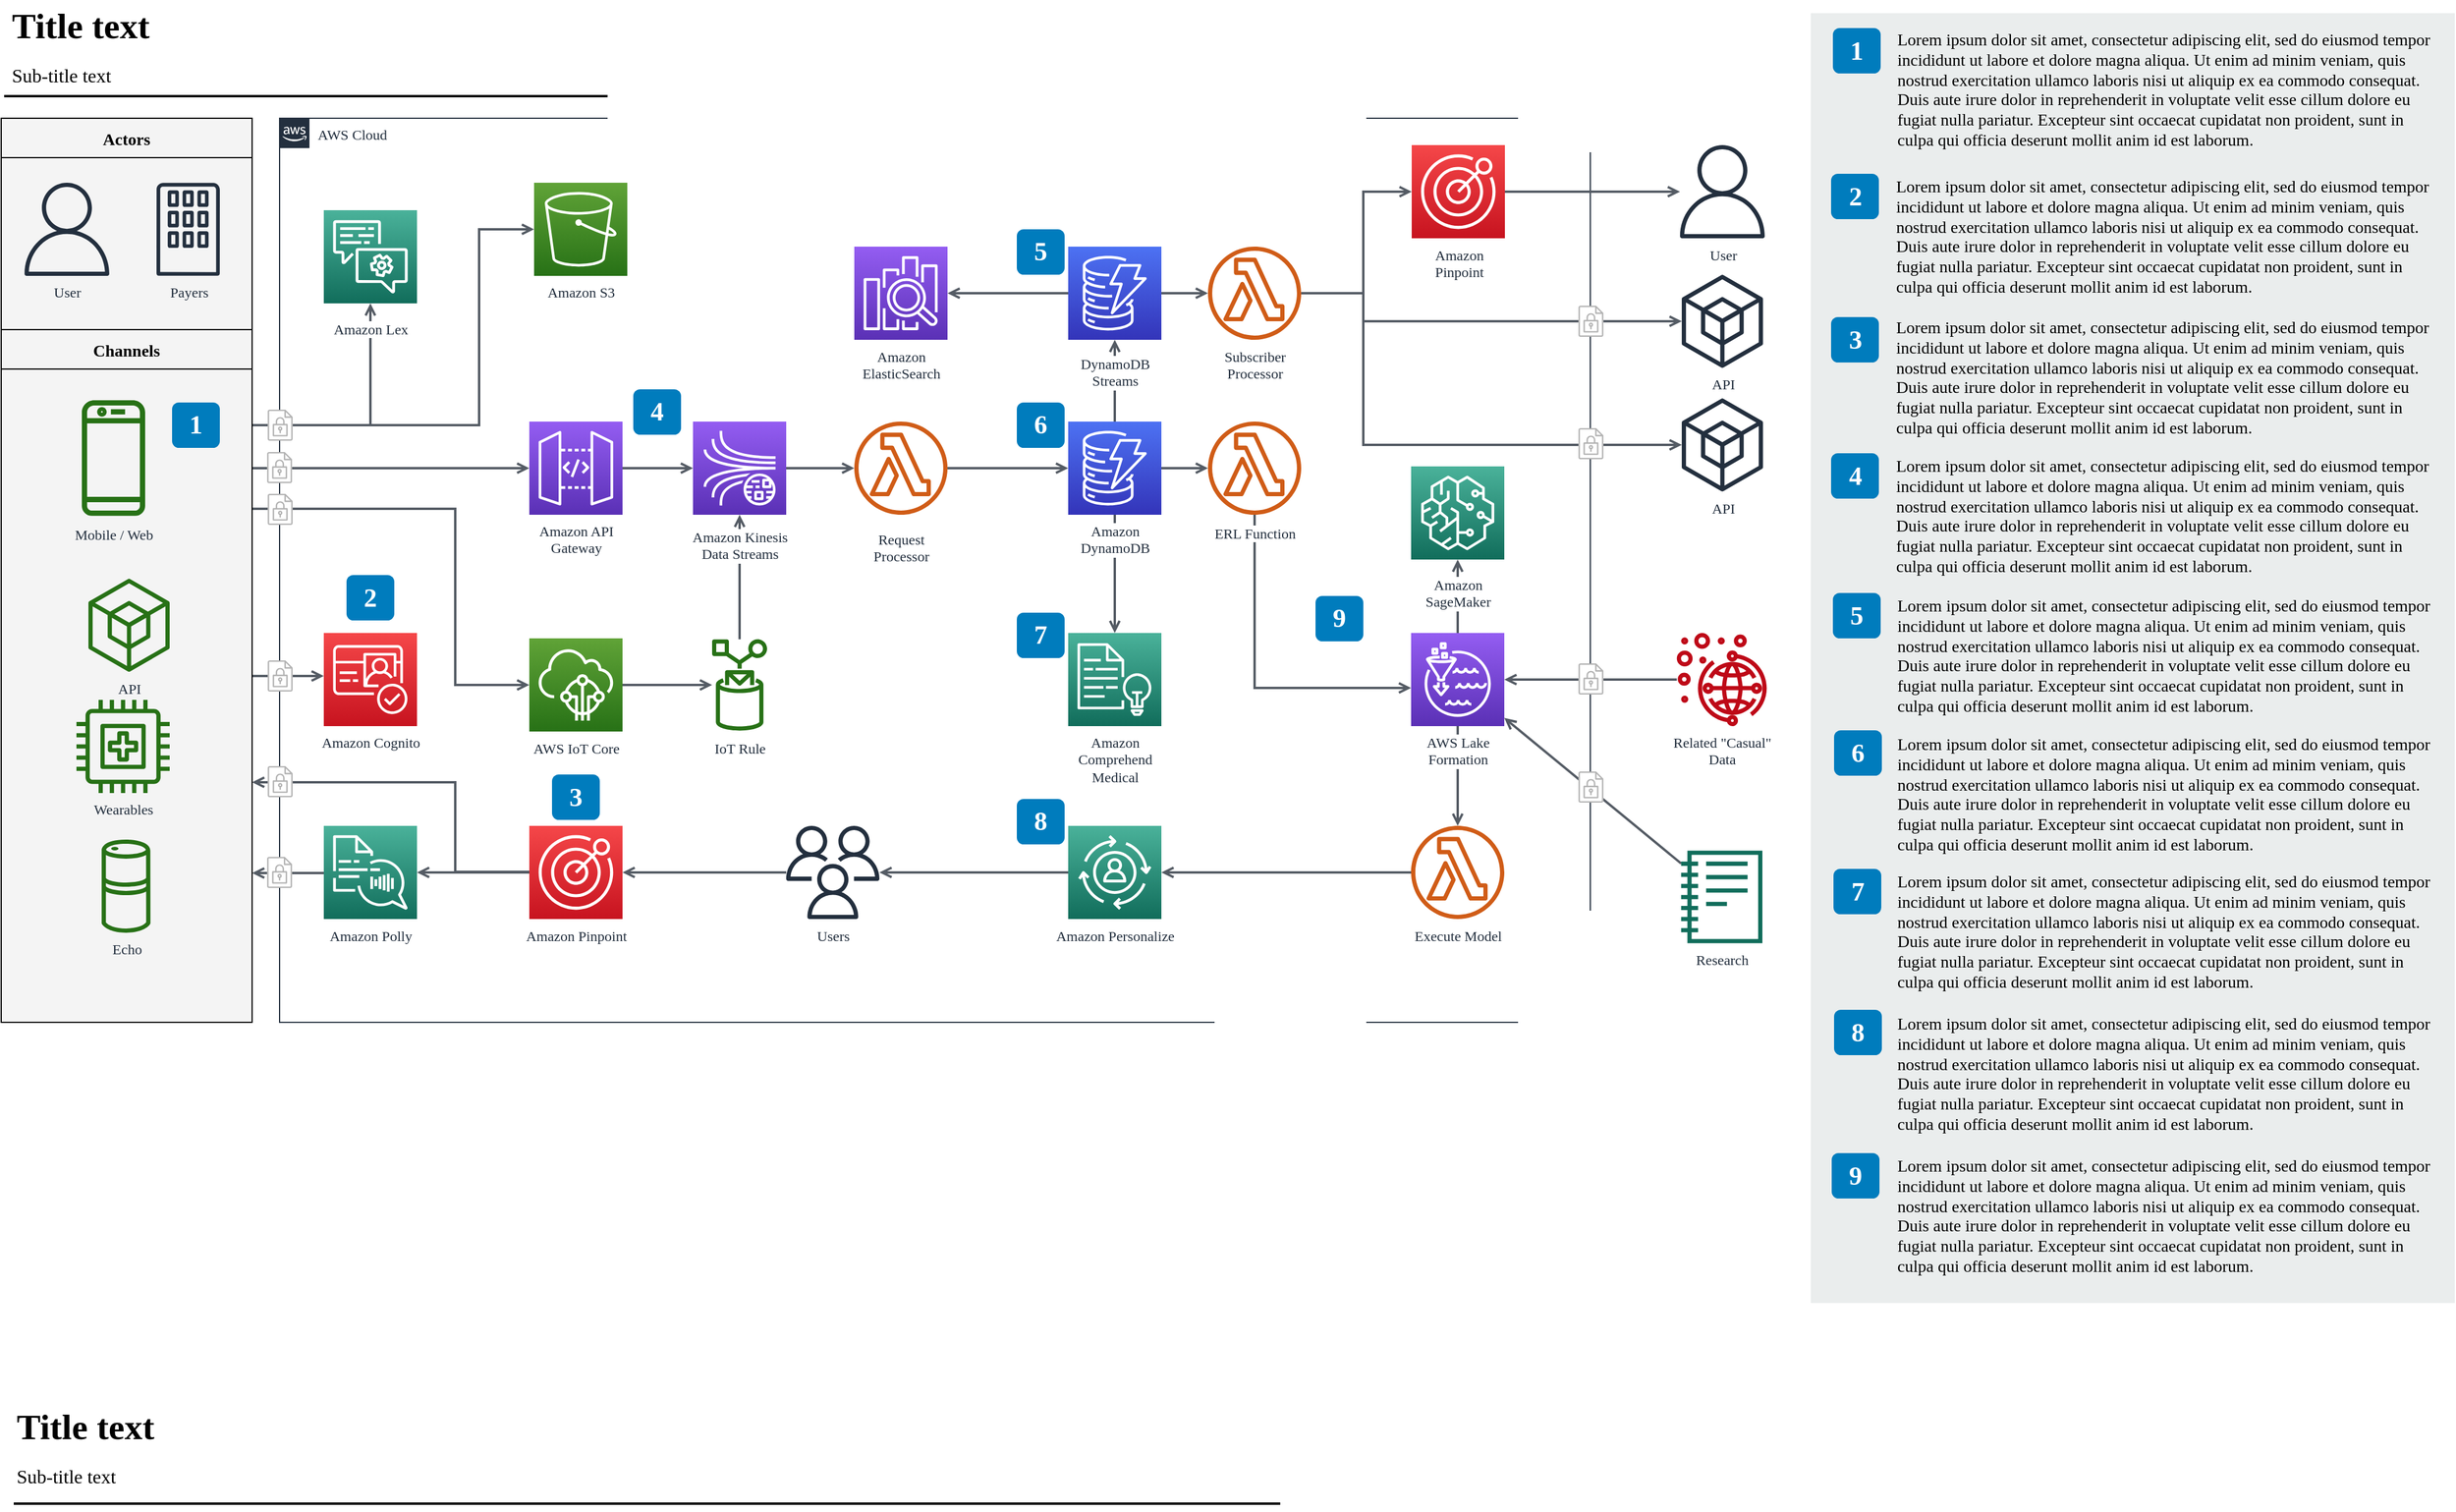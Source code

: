 <mxfile version="20.3.6" type="github">
  <diagram id="Ht1M8jgEwFfnCIfOTk4-" name="Page-1">
    <mxGraphModel dx="5213" dy="3120" grid="1" gridSize="10" guides="1" tooltips="1" connect="1" arrows="1" fold="1" page="1" pageScale="1" pageWidth="827" pageHeight="1169" math="0" shadow="0">
      <root>
        <mxCell id="0" />
        <mxCell id="1" parent="0" />
        <mxCell id="jZVaUwOg5UY3L9NAnvdq-71" value="AWS Cloud" style="points=[[0,0],[0.25,0],[0.5,0],[0.75,0],[1,0],[1,0.25],[1,0.5],[1,0.75],[1,1],[0.75,1],[0.5,1],[0.25,1],[0,1],[0,0.75],[0,0.5],[0,0.25]];outlineConnect=0;gradientColor=none;html=1;whiteSpace=wrap;fontSize=12;fontStyle=0;shape=mxgraph.aws4.group;grIcon=mxgraph.aws4.group_aws_cloud_alt;strokeColor=#232F3E;fillColor=none;verticalAlign=top;align=left;spacingLeft=30;fontColor=#232F3E;dashed=0;labelBackgroundColor=none;container=1;pointerEvents=0;collapsible=0;recursiveResize=0;fontFamily=Tahoma;" parent="1" vertex="1">
          <mxGeometry x="263" y="125" width="1097" height="757" as="geometry" />
        </mxCell>
        <mxCell id="jZVaUwOg5UY3L9NAnvdq-109" style="edgeStyle=elbowEdgeStyle;rounded=0;orthogonalLoop=1;jettySize=auto;html=1;endArrow=open;endFill=0;strokeColor=#545B64;strokeWidth=2;fontSize=14;fontFamily=Tahoma;" parent="1" target="jZVaUwOg5UY3L9NAnvdq-72" edge="1">
          <mxGeometry relative="1" as="geometry">
            <mxPoint x="240" y="382" as="sourcePoint" />
            <Array as="points">
              <mxPoint x="339" y="322" />
            </Array>
          </mxGeometry>
        </mxCell>
        <mxCell id="jZVaUwOg5UY3L9NAnvdq-110" style="edgeStyle=elbowEdgeStyle;rounded=0;orthogonalLoop=1;jettySize=auto;html=1;endArrow=open;endFill=0;strokeColor=#545B64;strokeWidth=2;fontSize=14;fontFamily=Tahoma;" parent="1" target="jZVaUwOg5UY3L9NAnvdq-74" edge="1">
          <mxGeometry relative="1" as="geometry">
            <mxPoint x="240" y="418" as="sourcePoint" />
          </mxGeometry>
        </mxCell>
        <mxCell id="jZVaUwOg5UY3L9NAnvdq-111" value="" style="edgeStyle=elbowEdgeStyle;rounded=0;orthogonalLoop=1;jettySize=auto;html=1;endArrow=open;endFill=0;strokeColor=#545B64;strokeWidth=2;fontSize=14;fontFamily=Tahoma;" parent="1" source="jZVaUwOg5UY3L9NAnvdq-74" target="jZVaUwOg5UY3L9NAnvdq-75" edge="1">
          <mxGeometry relative="1" as="geometry" />
        </mxCell>
        <mxCell id="jZVaUwOg5UY3L9NAnvdq-112" value="" style="edgeStyle=elbowEdgeStyle;rounded=0;orthogonalLoop=1;jettySize=auto;html=1;endArrow=open;endFill=0;strokeColor=#545B64;strokeWidth=2;fontSize=14;fontFamily=Tahoma;" parent="1" source="jZVaUwOg5UY3L9NAnvdq-75" target="jZVaUwOg5UY3L9NAnvdq-80" edge="1">
          <mxGeometry relative="1" as="geometry" />
        </mxCell>
        <mxCell id="jZVaUwOg5UY3L9NAnvdq-116" value="" style="edgeStyle=elbowEdgeStyle;rounded=0;orthogonalLoop=1;jettySize=auto;html=1;endArrow=open;endFill=0;strokeColor=#545B64;strokeWidth=2;fontSize=14;fontFamily=Tahoma;" parent="1" source="jZVaUwOg5UY3L9NAnvdq-77" target="jZVaUwOg5UY3L9NAnvdq-76" edge="1">
          <mxGeometry relative="1" as="geometry" />
        </mxCell>
        <mxCell id="jZVaUwOg5UY3L9NAnvdq-117" value="" style="edgeStyle=elbowEdgeStyle;rounded=0;orthogonalLoop=1;jettySize=auto;html=1;endArrow=open;endFill=0;strokeColor=#545B64;strokeWidth=2;fontSize=14;fontFamily=Tahoma;" parent="1" source="jZVaUwOg5UY3L9NAnvdq-77" target="jZVaUwOg5UY3L9NAnvdq-78" edge="1">
          <mxGeometry relative="1" as="geometry" />
        </mxCell>
        <mxCell id="jZVaUwOg5UY3L9NAnvdq-119" value="" style="edgeStyle=elbowEdgeStyle;rounded=0;orthogonalLoop=1;jettySize=auto;html=1;endArrow=open;endFill=0;strokeColor=#545B64;strokeWidth=2;fontSize=14;fontFamily=Tahoma;" parent="1" source="jZVaUwOg5UY3L9NAnvdq-78" target="jZVaUwOg5UY3L9NAnvdq-91" edge="1">
          <mxGeometry relative="1" as="geometry">
            <Array as="points">
              <mxPoint x="1170" y="232" />
            </Array>
          </mxGeometry>
        </mxCell>
        <mxCell id="jZVaUwOg5UY3L9NAnvdq-123" value="" style="edgeStyle=orthogonalEdgeStyle;rounded=0;orthogonalLoop=1;jettySize=auto;html=1;endArrow=open;endFill=0;strokeColor=#545B64;strokeWidth=2;fontSize=14;fontFamily=Tahoma;" parent="1" source="jZVaUwOg5UY3L9NAnvdq-78" target="jZVaUwOg5UY3L9NAnvdq-93" edge="1">
          <mxGeometry relative="1" as="geometry">
            <Array as="points">
              <mxPoint x="1170" y="272" />
              <mxPoint x="1170" y="295" />
            </Array>
          </mxGeometry>
        </mxCell>
        <mxCell id="jZVaUwOg5UY3L9NAnvdq-113" value="" style="edgeStyle=elbowEdgeStyle;rounded=0;orthogonalLoop=1;jettySize=auto;html=1;endArrow=open;endFill=0;strokeColor=#545B64;strokeWidth=2;fontSize=14;fontFamily=Tahoma;" parent="1" source="jZVaUwOg5UY3L9NAnvdq-80" target="jZVaUwOg5UY3L9NAnvdq-81" edge="1">
          <mxGeometry relative="1" as="geometry" />
        </mxCell>
        <mxCell id="jZVaUwOg5UY3L9NAnvdq-114" value="" style="edgeStyle=elbowEdgeStyle;rounded=0;orthogonalLoop=1;jettySize=auto;html=1;endArrow=open;endFill=0;strokeColor=#545B64;strokeWidth=2;fontSize=14;fontFamily=Tahoma;" parent="1" source="jZVaUwOg5UY3L9NAnvdq-81" target="jZVaUwOg5UY3L9NAnvdq-82" edge="1">
          <mxGeometry relative="1" as="geometry" />
        </mxCell>
        <mxCell id="jZVaUwOg5UY3L9NAnvdq-115" value="" style="edgeStyle=elbowEdgeStyle;rounded=0;orthogonalLoop=1;jettySize=auto;html=1;endArrow=open;endFill=0;strokeColor=#545B64;strokeWidth=2;fontSize=14;fontFamily=Tahoma;" parent="1" source="jZVaUwOg5UY3L9NAnvdq-81" target="jZVaUwOg5UY3L9NAnvdq-77" edge="1">
          <mxGeometry relative="1" as="geometry" />
        </mxCell>
        <mxCell id="jZVaUwOg5UY3L9NAnvdq-128" value="" style="edgeStyle=elbowEdgeStyle;rounded=0;orthogonalLoop=1;jettySize=auto;html=1;endArrow=open;endFill=0;strokeColor=#545B64;strokeWidth=2;fontSize=14;fontFamily=Tahoma;" parent="1" source="jZVaUwOg5UY3L9NAnvdq-81" target="jZVaUwOg5UY3L9NAnvdq-89" edge="1">
          <mxGeometry relative="1" as="geometry" />
        </mxCell>
        <mxCell id="jZVaUwOg5UY3L9NAnvdq-126" value="" style="edgeStyle=elbowEdgeStyle;rounded=0;orthogonalLoop=1;jettySize=auto;html=1;endArrow=open;endFill=0;strokeColor=#545B64;strokeWidth=2;fontSize=14;fontFamily=Tahoma;" parent="1" source="jZVaUwOg5UY3L9NAnvdq-82" target="jZVaUwOg5UY3L9NAnvdq-97" edge="1">
          <mxGeometry relative="1" as="geometry">
            <Array as="points">
              <mxPoint x="1079" y="602" />
            </Array>
          </mxGeometry>
        </mxCell>
        <mxCell id="jZVaUwOg5UY3L9NAnvdq-138" value="" style="edgeStyle=elbowEdgeStyle;rounded=0;orthogonalLoop=1;jettySize=auto;html=1;endArrow=open;endFill=0;strokeColor=#545B64;strokeWidth=2;fontSize=14;elbow=vertical;fontFamily=Tahoma;" parent="1" source="jZVaUwOg5UY3L9NAnvdq-84" edge="1">
          <mxGeometry relative="1" as="geometry">
            <mxPoint x="240" y="757" as="targetPoint" />
          </mxGeometry>
        </mxCell>
        <mxCell id="jZVaUwOg5UY3L9NAnvdq-132" value="" style="edgeStyle=elbowEdgeStyle;rounded=0;orthogonalLoop=1;jettySize=auto;html=1;endArrow=open;endFill=0;strokeColor=#545B64;strokeWidth=2;fontSize=14;fontFamily=Tahoma;" parent="1" source="jZVaUwOg5UY3L9NAnvdq-85" target="jZVaUwOg5UY3L9NAnvdq-87" edge="1">
          <mxGeometry relative="1" as="geometry" />
        </mxCell>
        <mxCell id="jZVaUwOg5UY3L9NAnvdq-140" value="" style="edgeStyle=elbowEdgeStyle;rounded=0;orthogonalLoop=1;jettySize=auto;html=1;endArrow=open;endFill=0;strokeColor=#545B64;strokeWidth=2;fontSize=14;fontFamily=Tahoma;" parent="1" edge="1">
          <mxGeometry relative="1" as="geometry">
            <mxPoint x="472" y="756" as="sourcePoint" />
            <mxPoint x="240" y="681" as="targetPoint" />
            <Array as="points">
              <mxPoint x="410" y="721" />
            </Array>
          </mxGeometry>
        </mxCell>
        <mxCell id="jZVaUwOg5UY3L9NAnvdq-160" value="" style="edgeStyle=elbowEdgeStyle;rounded=0;orthogonalLoop=1;jettySize=auto;html=1;endArrow=open;endFill=0;strokeColor=#545B64;strokeWidth=2;fontSize=14;fontFamily=Tahoma;" parent="1" edge="1">
          <mxGeometry relative="1" as="geometry">
            <mxPoint x="472" y="756.5" as="sourcePoint" />
            <mxPoint x="378" y="756.5" as="targetPoint" />
          </mxGeometry>
        </mxCell>
        <mxCell id="jZVaUwOg5UY3L9NAnvdq-136" value="" style="edgeStyle=elbowEdgeStyle;rounded=0;orthogonalLoop=1;jettySize=auto;html=1;endArrow=open;endFill=0;strokeColor=#545B64;strokeWidth=2;fontSize=14;fontFamily=Tahoma;" parent="1" source="jZVaUwOg5UY3L9NAnvdq-87" target="jZVaUwOg5UY3L9NAnvdq-75" edge="1">
          <mxGeometry relative="1" as="geometry" />
        </mxCell>
        <mxCell id="jZVaUwOg5UY3L9NAnvdq-142" value="" style="edgeStyle=elbowEdgeStyle;rounded=0;orthogonalLoop=1;jettySize=auto;html=1;endArrow=open;endFill=0;strokeColor=#545B64;strokeWidth=2;fontSize=14;fontFamily=Tahoma;" parent="1" source="jZVaUwOg5UY3L9NAnvdq-88" target="jZVaUwOg5UY3L9NAnvdq-86" edge="1">
          <mxGeometry relative="1" as="geometry" />
        </mxCell>
        <mxCell id="jZVaUwOg5UY3L9NAnvdq-144" value="" style="edgeStyle=elbowEdgeStyle;rounded=0;orthogonalLoop=1;jettySize=auto;html=1;endArrow=open;endFill=0;strokeColor=#545B64;strokeWidth=2;fontSize=14;fontFamily=Tahoma;" parent="1" source="jZVaUwOg5UY3L9NAnvdq-90" target="jZVaUwOg5UY3L9NAnvdq-88" edge="1">
          <mxGeometry relative="1" as="geometry">
            <mxPoint x="848" y="912" as="targetPoint" />
          </mxGeometry>
        </mxCell>
        <mxCell id="jZVaUwOg5UY3L9NAnvdq-121" value="" style="edgeStyle=elbowEdgeStyle;rounded=0;orthogonalLoop=1;jettySize=auto;html=1;endArrow=open;endFill=0;strokeColor=#545B64;strokeWidth=2;fontSize=14;fontFamily=Tahoma;" parent="1" source="jZVaUwOg5UY3L9NAnvdq-91" target="jZVaUwOg5UY3L9NAnvdq-92" edge="1">
          <mxGeometry relative="1" as="geometry" />
        </mxCell>
        <mxCell id="jZVaUwOg5UY3L9NAnvdq-147" value="" style="edgeStyle=elbowEdgeStyle;rounded=0;orthogonalLoop=1;jettySize=auto;html=1;endArrow=open;endFill=0;strokeColor=#545B64;strokeWidth=2;fontSize=14;fontFamily=Tahoma;" parent="1" source="jZVaUwOg5UY3L9NAnvdq-97" target="jZVaUwOg5UY3L9NAnvdq-98" edge="1">
          <mxGeometry relative="1" as="geometry" />
        </mxCell>
        <mxCell id="jZVaUwOg5UY3L9NAnvdq-155" value="" style="edgeStyle=elbowEdgeStyle;rounded=0;orthogonalLoop=1;jettySize=auto;html=1;endArrow=open;endFill=0;strokeColor=#545B64;strokeWidth=2;fontSize=14;fontFamily=Tahoma;" parent="1" source="jZVaUwOg5UY3L9NAnvdq-97" target="jZVaUwOg5UY3L9NAnvdq-96" edge="1">
          <mxGeometry relative="1" as="geometry">
            <mxPoint x="1390" y="504" as="targetPoint" />
          </mxGeometry>
        </mxCell>
        <mxCell id="jZVaUwOg5UY3L9NAnvdq-146" value="" style="edgeStyle=elbowEdgeStyle;rounded=0;orthogonalLoop=1;jettySize=auto;html=1;endArrow=open;endFill=0;strokeColor=#545B64;strokeWidth=2;fontSize=14;fontFamily=Tahoma;" parent="1" source="jZVaUwOg5UY3L9NAnvdq-98" target="jZVaUwOg5UY3L9NAnvdq-90" edge="1">
          <mxGeometry relative="1" as="geometry" />
        </mxCell>
        <mxCell id="jZVaUwOg5UY3L9NAnvdq-151" value="" style="edgeStyle=elbowEdgeStyle;rounded=0;orthogonalLoop=1;jettySize=auto;html=1;endArrow=open;endFill=0;strokeColor=#545B64;strokeWidth=2;fontSize=14;fontFamily=Tahoma;" parent="1" source="jZVaUwOg5UY3L9NAnvdq-99" target="jZVaUwOg5UY3L9NAnvdq-97" edge="1">
          <mxGeometry relative="1" as="geometry" />
        </mxCell>
        <mxCell id="jZVaUwOg5UY3L9NAnvdq-149" value="" style="rounded=0;orthogonalLoop=1;jettySize=auto;html=1;endArrow=open;endFill=0;strokeColor=#545B64;strokeWidth=2;fontSize=14;fontFamily=Tahoma;" parent="1" source="jZVaUwOg5UY3L9NAnvdq-100" target="jZVaUwOg5UY3L9NAnvdq-97" edge="1">
          <mxGeometry relative="1" as="geometry" />
        </mxCell>
        <mxCell id="jZVaUwOg5UY3L9NAnvdq-124" value="" style="edgeStyle=elbowEdgeStyle;rounded=0;orthogonalLoop=1;jettySize=auto;html=1;endArrow=open;endFill=0;strokeColor=#545B64;strokeWidth=2;fontSize=14;fontFamily=Tahoma;" parent="1" source="jZVaUwOg5UY3L9NAnvdq-78" target="jZVaUwOg5UY3L9NAnvdq-94" edge="1">
          <mxGeometry relative="1" as="geometry">
            <mxPoint x="1108" y="281.5" as="sourcePoint" />
            <mxPoint x="1490.212" y="345" as="targetPoint" />
            <Array as="points">
              <mxPoint x="1170" y="332" />
            </Array>
          </mxGeometry>
        </mxCell>
        <mxCell id="jZVaUwOg5UY3L9NAnvdq-129" style="edgeStyle=elbowEdgeStyle;rounded=0;orthogonalLoop=1;jettySize=auto;html=1;endArrow=open;endFill=0;strokeColor=#545B64;strokeWidth=2;fontSize=14;exitX=1;exitY=0.5;exitDx=0;exitDy=0;elbow=vertical;fontFamily=Tahoma;" parent="1" source="jZVaUwOg5UY3L9NAnvdq-62" target="jZVaUwOg5UY3L9NAnvdq-83" edge="1">
          <mxGeometry relative="1" as="geometry">
            <mxPoint x="220" y="462" as="sourcePoint" />
            <mxPoint x="482" y="428" as="targetPoint" />
          </mxGeometry>
        </mxCell>
        <mxCell id="jZVaUwOg5UY3L9NAnvdq-130" style="edgeStyle=elbowEdgeStyle;rounded=0;orthogonalLoop=1;jettySize=auto;html=1;endArrow=open;endFill=0;strokeColor=#545B64;strokeWidth=2;fontSize=14;fontFamily=Tahoma;" parent="1" target="jZVaUwOg5UY3L9NAnvdq-85" edge="1">
          <mxGeometry relative="1" as="geometry">
            <mxPoint x="240" y="452" as="sourcePoint" />
            <mxPoint x="482" y="428" as="targetPoint" />
            <Array as="points">
              <mxPoint x="410" y="512" />
            </Array>
          </mxGeometry>
        </mxCell>
        <mxCell id="jZVaUwOg5UY3L9NAnvdq-158" style="edgeStyle=elbowEdgeStyle;rounded=0;orthogonalLoop=1;jettySize=auto;html=1;endArrow=open;endFill=0;strokeColor=#545B64;strokeWidth=2;fontSize=14;fontFamily=Tahoma;" parent="1" target="jZVaUwOg5UY3L9NAnvdq-73" edge="1">
          <mxGeometry relative="1" as="geometry">
            <mxPoint x="240" y="382" as="sourcePoint" />
            <mxPoint x="349" y="290" as="targetPoint" />
            <Array as="points">
              <mxPoint x="430" y="312" />
            </Array>
          </mxGeometry>
        </mxCell>
        <mxCell id="-QjtrjUzRDEMRZ5MF8oH-46" value="" style="rounded=0;whiteSpace=wrap;html=1;fillColor=#EAEDED;fontSize=22;fontColor=#FFFFFF;strokeColor=none;labelBackgroundColor=none;fontFamily=Tahoma;" parent="1" vertex="1">
          <mxGeometry x="1544.5" y="37" width="539" height="1080" as="geometry" />
        </mxCell>
        <mxCell id="-QjtrjUzRDEMRZ5MF8oH-36" value="1" style="rounded=1;whiteSpace=wrap;html=1;fillColor=#007CBD;strokeColor=none;fontColor=#FFFFFF;fontStyle=1;fontSize=22;labelBackgroundColor=none;fontFamily=Tahoma;" parent="1" vertex="1">
          <mxGeometry x="1563" y="49.5" width="40" height="38" as="geometry" />
        </mxCell>
        <mxCell id="-QjtrjUzRDEMRZ5MF8oH-37" value="2" style="rounded=1;whiteSpace=wrap;html=1;fillColor=#007CBD;strokeColor=none;fontColor=#FFFFFF;fontStyle=1;fontSize=22;labelBackgroundColor=none;fontFamily=Tahoma;" parent="1" vertex="1">
          <mxGeometry x="1561.5" y="171.5" width="40" height="38" as="geometry" />
        </mxCell>
        <mxCell id="-QjtrjUzRDEMRZ5MF8oH-38" value="3" style="rounded=1;whiteSpace=wrap;html=1;fillColor=#007CBD;strokeColor=none;fontColor=#FFFFFF;fontStyle=1;fontSize=22;labelBackgroundColor=none;fontFamily=Tahoma;" parent="1" vertex="1">
          <mxGeometry x="1561.5" y="291.5" width="40" height="38" as="geometry" />
        </mxCell>
        <mxCell id="-QjtrjUzRDEMRZ5MF8oH-39" value="4" style="rounded=1;whiteSpace=wrap;html=1;fillColor=#007CBD;strokeColor=none;fontColor=#FFFFFF;fontStyle=1;fontSize=22;labelBackgroundColor=none;fontFamily=Tahoma;" parent="1" vertex="1">
          <mxGeometry x="1561.5" y="405.5" width="40" height="38" as="geometry" />
        </mxCell>
        <mxCell id="-QjtrjUzRDEMRZ5MF8oH-40" value="5" style="rounded=1;whiteSpace=wrap;html=1;fillColor=#007CBD;strokeColor=none;fontColor=#FFFFFF;fontStyle=1;fontSize=22;labelBackgroundColor=none;fontFamily=Tahoma;" parent="1" vertex="1">
          <mxGeometry x="1563" y="522.5" width="40" height="38" as="geometry" />
        </mxCell>
        <mxCell id="-QjtrjUzRDEMRZ5MF8oH-41" value="6" style="rounded=1;whiteSpace=wrap;html=1;fillColor=#007CBD;strokeColor=none;fontColor=#FFFFFF;fontStyle=1;fontSize=22;labelBackgroundColor=none;fontFamily=Tahoma;" parent="1" vertex="1">
          <mxGeometry x="1564" y="637.5" width="40" height="38" as="geometry" />
        </mxCell>
        <mxCell id="-QjtrjUzRDEMRZ5MF8oH-42" value="7" style="rounded=1;whiteSpace=wrap;html=1;fillColor=#007CBD;strokeColor=none;fontColor=#FFFFFF;fontStyle=1;fontSize=22;labelBackgroundColor=none;fontFamily=Tahoma;" parent="1" vertex="1">
          <mxGeometry x="1563.5" y="753.5" width="40" height="38" as="geometry" />
        </mxCell>
        <mxCell id="-QjtrjUzRDEMRZ5MF8oH-43" value="8" style="rounded=1;whiteSpace=wrap;html=1;fillColor=#007CBD;strokeColor=none;fontColor=#FFFFFF;fontStyle=1;fontSize=22;labelBackgroundColor=none;fontFamily=Tahoma;" parent="1" vertex="1">
          <mxGeometry x="1564" y="871.5" width="40" height="38" as="geometry" />
        </mxCell>
        <mxCell id="-QjtrjUzRDEMRZ5MF8oH-44" value="9" style="rounded=1;whiteSpace=wrap;html=1;fillColor=#007CBD;strokeColor=none;fontColor=#FFFFFF;fontStyle=1;fontSize=22;labelBackgroundColor=none;fontFamily=Tahoma;" parent="1" vertex="1">
          <mxGeometry x="1562" y="991.5" width="40" height="38" as="geometry" />
        </mxCell>
        <mxCell id="-QjtrjUzRDEMRZ5MF8oH-47" value="Title text&lt;br&gt;" style="text;html=1;resizable=0;points=[];autosize=1;align=left;verticalAlign=top;spacingTop=-4;fontSize=30;fontStyle=1;labelBackgroundColor=none;fontFamily=Tahoma;" parent="1" vertex="1">
          <mxGeometry x="36.5" y="26.5" width="160" height="40" as="geometry" />
        </mxCell>
        <mxCell id="-QjtrjUzRDEMRZ5MF8oH-48" value="Sub-title text&lt;br style=&quot;font-size: 16px&quot;&gt;" style="text;html=1;resizable=0;points=[];autosize=1;align=left;verticalAlign=top;spacingTop=-4;fontSize=16;labelBackgroundColor=none;fontFamily=Tahoma;" parent="1" vertex="1">
          <mxGeometry x="36.5" y="76.5" width="110" height="30" as="geometry" />
        </mxCell>
        <mxCell id="SCVMTBWpLvtzJIhz15lM-1" value="" style="line;strokeWidth=2;html=1;fontSize=14;labelBackgroundColor=none;fontFamily=Tahoma;" parent="1" vertex="1">
          <mxGeometry x="32.5" y="101.5" width="1060" height="10" as="geometry" />
        </mxCell>
        <mxCell id="SCVMTBWpLvtzJIhz15lM-6" value="&lt;span&gt;Lorem ipsum dolor sit amet, consectetur adipiscing elit, sed do eiusmod tempor incididunt ut labore et dolore magna aliqua. Ut enim ad minim veniam, quis nostrud exercitation ullamco laboris nisi ut aliquip ex ea commodo consequat. Duis aute irure dolor in reprehenderit in voluptate velit esse cillum dolore eu fugiat nulla pariatur. Excepteur sint occaecat cupidatat non proident, sunt in culpa qui officia deserunt mollit anim id est laborum.&lt;/span&gt;&lt;br&gt;" style="text;html=1;align=left;verticalAlign=top;spacingTop=-4;fontSize=14;labelBackgroundColor=none;whiteSpace=wrap;fontFamily=Tahoma;" parent="1" vertex="1">
          <mxGeometry x="1614.5" y="49" width="449" height="118" as="geometry" />
        </mxCell>
        <mxCell id="SCVMTBWpLvtzJIhz15lM-7" value="&lt;span&gt;Lorem ipsum dolor sit amet, consectetur adipiscing elit, sed do eiusmod tempor incididunt ut labore et dolore magna aliqua. Ut enim ad minim veniam, quis nostrud exercitation ullamco laboris nisi ut aliquip ex ea commodo consequat. Duis aute irure dolor in reprehenderit in voluptate velit esse cillum dolore eu fugiat nulla pariatur. Excepteur sint occaecat cupidatat non proident, sunt in culpa qui officia deserunt mollit anim id est laborum.&lt;/span&gt;&lt;br&gt;" style="text;html=1;align=left;verticalAlign=top;spacingTop=-4;fontSize=14;labelBackgroundColor=none;whiteSpace=wrap;fontFamily=Tahoma;" parent="1" vertex="1">
          <mxGeometry x="1613.5" y="172" width="450" height="115" as="geometry" />
        </mxCell>
        <mxCell id="SCVMTBWpLvtzJIhz15lM-9" value="&lt;span&gt;Lorem ipsum dolor sit amet, consectetur adipiscing elit, sed do eiusmod tempor incididunt ut labore et dolore magna aliqua. Ut enim ad minim veniam, quis nostrud exercitation ullamco laboris nisi ut aliquip ex ea commodo consequat. Duis aute irure dolor in reprehenderit in voluptate velit esse cillum dolore eu fugiat nulla pariatur. Excepteur sint occaecat cupidatat non proident, sunt in culpa qui officia deserunt mollit anim id est laborum.&lt;/span&gt;&lt;br&gt;" style="text;html=1;align=left;verticalAlign=top;spacingTop=-4;fontSize=14;labelBackgroundColor=none;whiteSpace=wrap;fontFamily=Tahoma;" parent="1" vertex="1">
          <mxGeometry x="1613.5" y="290" width="450" height="117" as="geometry" />
        </mxCell>
        <mxCell id="SCVMTBWpLvtzJIhz15lM-10" value="&lt;span&gt;Lorem ipsum dolor sit amet, consectetur adipiscing elit, sed do eiusmod tempor incididunt ut labore et dolore magna aliqua. Ut enim ad minim veniam, quis nostrud exercitation ullamco laboris nisi ut aliquip ex ea commodo consequat. Duis aute irure dolor in reprehenderit in voluptate velit esse cillum dolore eu fugiat nulla pariatur. Excepteur sint occaecat cupidatat non proident, sunt in culpa qui officia deserunt mollit anim id est laborum.&lt;/span&gt;&lt;br&gt;" style="text;html=1;align=left;verticalAlign=top;spacingTop=-4;fontSize=14;labelBackgroundColor=none;whiteSpace=wrap;fontFamily=Tahoma;" parent="1" vertex="1">
          <mxGeometry x="1613.5" y="406" width="450" height="121" as="geometry" />
        </mxCell>
        <mxCell id="SCVMTBWpLvtzJIhz15lM-11" value="&lt;span&gt;Lorem ipsum dolor sit amet, consectetur adipiscing elit, sed do eiusmod tempor incididunt ut labore et dolore magna aliqua. Ut enim ad minim veniam, quis nostrud exercitation ullamco laboris nisi ut aliquip ex ea commodo consequat. Duis aute irure dolor in reprehenderit in voluptate velit esse cillum dolore eu fugiat nulla pariatur. Excepteur sint occaecat cupidatat non proident, sunt in culpa qui officia deserunt mollit anim id est laborum.&lt;/span&gt;&lt;br&gt;" style="text;html=1;align=left;verticalAlign=top;spacingTop=-4;fontSize=14;labelBackgroundColor=none;whiteSpace=wrap;fontFamily=Tahoma;" parent="1" vertex="1">
          <mxGeometry x="1614.5" y="523" width="449" height="114" as="geometry" />
        </mxCell>
        <mxCell id="SCVMTBWpLvtzJIhz15lM-12" value="&lt;span&gt;Lorem ipsum dolor sit amet, consectetur adipiscing elit, sed do eiusmod tempor incididunt ut labore et dolore magna aliqua. Ut enim ad minim veniam, quis nostrud exercitation ullamco laboris nisi ut aliquip ex ea commodo consequat. Duis aute irure dolor in reprehenderit in voluptate velit esse cillum dolore eu fugiat nulla pariatur. Excepteur sint occaecat cupidatat non proident, sunt in culpa qui officia deserunt mollit anim id est laborum.&lt;/span&gt;&lt;br&gt;" style="text;html=1;align=left;verticalAlign=top;spacingTop=-4;fontSize=14;labelBackgroundColor=none;whiteSpace=wrap;fontFamily=Tahoma;" parent="1" vertex="1">
          <mxGeometry x="1614.5" y="639" width="450" height="118" as="geometry" />
        </mxCell>
        <mxCell id="SCVMTBWpLvtzJIhz15lM-13" value="&lt;span&gt;Lorem ipsum dolor sit amet, consectetur adipiscing elit, sed do eiusmod tempor incididunt ut labore et dolore magna aliqua. Ut enim ad minim veniam, quis nostrud exercitation ullamco laboris nisi ut aliquip ex ea commodo consequat. Duis aute irure dolor in reprehenderit in voluptate velit esse cillum dolore eu fugiat nulla pariatur. Excepteur sint occaecat cupidatat non proident, sunt in culpa qui officia deserunt mollit anim id est laborum.&lt;/span&gt;&lt;br&gt;" style="text;html=1;align=left;verticalAlign=top;spacingTop=-4;fontSize=14;labelBackgroundColor=none;whiteSpace=wrap;fontFamily=Tahoma;" parent="1" vertex="1">
          <mxGeometry x="1614.5" y="754" width="449" height="113" as="geometry" />
        </mxCell>
        <mxCell id="SCVMTBWpLvtzJIhz15lM-14" value="&lt;span&gt;Lorem ipsum dolor sit amet, consectetur adipiscing elit, sed do eiusmod tempor incididunt ut labore et dolore magna aliqua. Ut enim ad minim veniam, quis nostrud exercitation ullamco laboris nisi ut aliquip ex ea commodo consequat. Duis aute irure dolor in reprehenderit in voluptate velit esse cillum dolore eu fugiat nulla pariatur. Excepteur sint occaecat cupidatat non proident, sunt in culpa qui officia deserunt mollit anim id est laborum.&lt;/span&gt;&lt;br&gt;" style="text;html=1;align=left;verticalAlign=top;spacingTop=-4;fontSize=14;labelBackgroundColor=none;whiteSpace=wrap;fontFamily=Tahoma;" parent="1" vertex="1">
          <mxGeometry x="1614.5" y="873" width="449" height="124" as="geometry" />
        </mxCell>
        <mxCell id="SCVMTBWpLvtzJIhz15lM-15" value="&lt;span&gt;Lorem ipsum dolor sit amet, consectetur adipiscing elit, sed do eiusmod tempor incididunt ut labore et dolore magna aliqua. Ut enim ad minim veniam, quis nostrud exercitation ullamco laboris nisi ut aliquip ex ea commodo consequat. Duis aute irure dolor in reprehenderit in voluptate velit esse cillum dolore eu fugiat nulla pariatur. Excepteur sint occaecat cupidatat non proident, sunt in culpa qui officia deserunt mollit anim id est laborum.&lt;/span&gt;&lt;br&gt;" style="text;html=1;align=left;verticalAlign=top;spacingTop=-4;fontSize=14;labelBackgroundColor=none;whiteSpace=wrap;fontFamily=Tahoma;" parent="1" vertex="1">
          <mxGeometry x="1614.5" y="992" width="449" height="115" as="geometry" />
        </mxCell>
        <mxCell id="jZVaUwOg5UY3L9NAnvdq-59" value="Actors" style="swimlane;fontSize=14;align=center;swimlaneFillColor=#f4f4f4;fillColor=#f4f4f4;startSize=33;container=1;pointerEvents=0;collapsible=0;recursiveResize=0;fontFamily=Tahoma;" parent="1" vertex="1">
          <mxGeometry x="30" y="125" width="210" height="177" as="geometry" />
        </mxCell>
        <mxCell id="jZVaUwOg5UY3L9NAnvdq-60" value="User" style="outlineConnect=0;fontColor=#232F3E;gradientColor=none;fillColor=#232F3E;strokeColor=none;dashed=0;verticalLabelPosition=bottom;verticalAlign=top;align=center;html=1;fontSize=12;fontStyle=0;aspect=fixed;pointerEvents=1;shape=mxgraph.aws4.user;labelBackgroundColor=none;fontFamily=Tahoma;" parent="jZVaUwOg5UY3L9NAnvdq-59" vertex="1">
          <mxGeometry x="16" y="54" width="78" height="78" as="geometry" />
        </mxCell>
        <mxCell id="jZVaUwOg5UY3L9NAnvdq-61" value="Payers" style="outlineConnect=0;fontColor=#232F3E;gradientColor=none;fillColor=#232F3E;strokeColor=none;dashed=0;verticalLabelPosition=bottom;verticalAlign=top;align=center;html=1;fontSize=12;fontStyle=0;aspect=fixed;pointerEvents=1;shape=mxgraph.aws4.corporate_data_center;labelBackgroundColor=none;fontFamily=Tahoma;" parent="jZVaUwOg5UY3L9NAnvdq-59" vertex="1">
          <mxGeometry x="130" y="54" width="53" height="78" as="geometry" />
        </mxCell>
        <mxCell id="jZVaUwOg5UY3L9NAnvdq-62" value="Channels" style="swimlane;fontSize=14;align=center;swimlaneFillColor=#f4f4f4;fillColor=#f4f4f4;startSize=33;container=1;pointerEvents=0;collapsible=0;recursiveResize=0;fontFamily=Tahoma;" parent="1" vertex="1">
          <mxGeometry x="30" y="302" width="210" height="580" as="geometry" />
        </mxCell>
        <mxCell id="jZVaUwOg5UY3L9NAnvdq-65" value="Mobile / Web" style="outlineConnect=0;fontColor=#232F3E;gradientColor=none;strokeColor=none;fillColor=#277116;dashed=0;verticalLabelPosition=bottom;verticalAlign=top;align=center;html=1;fontSize=12;fontStyle=0;shape=mxgraph.aws4.mobile_client;labelBackgroundColor=none;fontFamily=Tahoma;" parent="jZVaUwOg5UY3L9NAnvdq-62" vertex="1">
          <mxGeometry x="67.5" y="57.5" width="53" height="100" as="geometry" />
        </mxCell>
        <mxCell id="jZVaUwOg5UY3L9NAnvdq-69" value="Wearables" style="outlineConnect=0;fontColor=#232F3E;gradientColor=none;fillColor=#277116;strokeColor=none;dashed=0;verticalLabelPosition=bottom;verticalAlign=top;align=center;html=1;fontSize=12;fontStyle=0;aspect=fixed;pointerEvents=1;shape=mxgraph.aws4.medical_emergency;labelBackgroundColor=none;fontFamily=Tahoma;" parent="jZVaUwOg5UY3L9NAnvdq-62" vertex="1">
          <mxGeometry x="63" y="310" width="78" height="78" as="geometry" />
        </mxCell>
        <mxCell id="jZVaUwOg5UY3L9NAnvdq-70" value="Echo" style="outlineConnect=0;fontColor=#232F3E;gradientColor=none;fillColor=#277116;strokeColor=none;dashed=0;verticalLabelPosition=bottom;verticalAlign=top;align=center;html=1;fontSize=12;fontStyle=0;aspect=fixed;pointerEvents=1;shape=mxgraph.aws4.echo;labelBackgroundColor=none;fontFamily=Tahoma;" parent="jZVaUwOg5UY3L9NAnvdq-62" vertex="1">
          <mxGeometry x="84" y="427" width="41" height="78" as="geometry" />
        </mxCell>
        <mxCell id="jZVaUwOg5UY3L9NAnvdq-95" value="API" style="outlineConnect=0;fontColor=#232F3E;gradientColor=none;fillColor=#277116;strokeColor=none;dashed=0;verticalLabelPosition=bottom;verticalAlign=top;align=center;html=1;fontSize=12;fontStyle=0;aspect=fixed;pointerEvents=1;shape=mxgraph.aws4.external_sdk;labelBackgroundColor=none;fontFamily=Tahoma;" parent="jZVaUwOg5UY3L9NAnvdq-62" vertex="1">
          <mxGeometry x="73" y="208.5" width="68" height="78" as="geometry" />
        </mxCell>
        <mxCell id="jZVaUwOg5UY3L9NAnvdq-101" value="1" style="rounded=1;whiteSpace=wrap;html=1;fillColor=#007CBD;strokeColor=none;fontColor=#FFFFFF;fontStyle=1;fontSize=22;labelBackgroundColor=none;fontFamily=Tahoma;" parent="jZVaUwOg5UY3L9NAnvdq-62" vertex="1">
          <mxGeometry x="143" y="61" width="40" height="38" as="geometry" />
        </mxCell>
        <mxCell id="-QjtrjUzRDEMRZ5MF8oH-28" value="4" style="rounded=1;whiteSpace=wrap;html=1;fillColor=#007CBD;strokeColor=none;fontColor=#FFFFFF;fontStyle=1;fontSize=22;labelBackgroundColor=none;fontFamily=Tahoma;" parent="1" vertex="1">
          <mxGeometry x="559" y="352" width="40" height="38" as="geometry" />
        </mxCell>
        <mxCell id="jZVaUwOg5UY3L9NAnvdq-72" value="Amazon Lex" style="outlineConnect=0;fontColor=#232F3E;gradientColor=#4AB29A;gradientDirection=north;fillColor=#116D5B;strokeColor=#ffffff;dashed=0;verticalLabelPosition=bottom;verticalAlign=top;align=center;html=1;fontSize=12;fontStyle=0;aspect=fixed;shape=mxgraph.aws4.resourceIcon;resIcon=mxgraph.aws4.lex;labelBackgroundColor=#ffffff;spacingTop=8;fontFamily=Tahoma;" parent="1" vertex="1">
          <mxGeometry x="300" y="202" width="78" height="78" as="geometry" />
        </mxCell>
        <mxCell id="jZVaUwOg5UY3L9NAnvdq-73" value="Amazon S3" style="outlineConnect=0;fontColor=#232F3E;gradientColor=#60A337;gradientDirection=north;fillColor=#277116;strokeColor=#ffffff;dashed=0;verticalLabelPosition=bottom;verticalAlign=top;align=center;html=1;fontSize=12;fontStyle=0;aspect=fixed;shape=mxgraph.aws4.resourceIcon;resIcon=mxgraph.aws4.s3;labelBackgroundColor=none;fontFamily=Tahoma;" parent="1" vertex="1">
          <mxGeometry x="476" y="179" width="78" height="78" as="geometry" />
        </mxCell>
        <mxCell id="jZVaUwOg5UY3L9NAnvdq-74" value="Amazon API&lt;br&gt;Gateway&lt;br&gt;" style="outlineConnect=0;fontColor=#232F3E;gradientColor=#945DF2;gradientDirection=north;fillColor=#5A30B5;strokeColor=#ffffff;dashed=0;verticalLabelPosition=bottom;verticalAlign=top;align=center;html=1;fontSize=12;fontStyle=0;aspect=fixed;shape=mxgraph.aws4.resourceIcon;resIcon=mxgraph.aws4.api_gateway;labelBackgroundColor=none;fontFamily=Tahoma;" parent="1" vertex="1">
          <mxGeometry x="472" y="379.0" width="78" height="78" as="geometry" />
        </mxCell>
        <mxCell id="jZVaUwOg5UY3L9NAnvdq-75" value="Amazon Kinesis&lt;br&gt;Data Streams&lt;br&gt;" style="outlineConnect=0;fontColor=#232F3E;gradientColor=#945DF2;gradientDirection=north;fillColor=#5A30B5;strokeColor=#ffffff;dashed=0;verticalLabelPosition=bottom;verticalAlign=top;align=center;html=1;fontSize=12;fontStyle=0;aspect=fixed;shape=mxgraph.aws4.resourceIcon;resIcon=mxgraph.aws4.kinesis_data_streams;labelBackgroundColor=#ffffff;spacingTop=5;fontFamily=Tahoma;" parent="1" vertex="1">
          <mxGeometry x="609" y="379.0" width="78" height="78" as="geometry" />
        </mxCell>
        <mxCell id="jZVaUwOg5UY3L9NAnvdq-76" value="Amazon&lt;br&gt;ElasticSearch&lt;br&gt;" style="outlineConnect=0;fontColor=#232F3E;gradientColor=#945DF2;gradientDirection=north;fillColor=#5A30B5;strokeColor=#ffffff;dashed=0;verticalLabelPosition=bottom;verticalAlign=top;align=center;html=1;fontSize=12;fontStyle=0;aspect=fixed;shape=mxgraph.aws4.resourceIcon;resIcon=mxgraph.aws4.elasticsearch_service;labelBackgroundColor=none;fontFamily=Tahoma;" parent="1" vertex="1">
          <mxGeometry x="744" y="232.5" width="78" height="78" as="geometry" />
        </mxCell>
        <mxCell id="jZVaUwOg5UY3L9NAnvdq-77" value="DynamoDB&lt;br&gt;Streams&lt;br&gt;" style="outlineConnect=0;fontColor=#232F3E;gradientColor=#4D72F3;gradientDirection=north;fillColor=#3334B9;strokeColor=#ffffff;dashed=0;verticalLabelPosition=bottom;verticalAlign=top;align=center;html=1;fontSize=12;fontStyle=0;aspect=fixed;shape=mxgraph.aws4.resourceIcon;resIcon=mxgraph.aws4.dynamodb;labelBackgroundColor=#ffffff;spacingTop=6;fontFamily=Tahoma;" parent="1" vertex="1">
          <mxGeometry x="923.0" y="232.5" width="78" height="78" as="geometry" />
        </mxCell>
        <mxCell id="jZVaUwOg5UY3L9NAnvdq-78" value="Subscriber&lt;br&gt;Processor&lt;br&gt;" style="outlineConnect=0;fontColor=#232F3E;gradientColor=none;fillColor=#D05C17;strokeColor=none;dashed=0;verticalLabelPosition=bottom;verticalAlign=top;align=center;html=1;fontSize=12;fontStyle=0;aspect=fixed;pointerEvents=1;shape=mxgraph.aws4.lambda_function;labelBackgroundColor=none;fontFamily=Tahoma;" parent="1" vertex="1">
          <mxGeometry x="1040" y="232.5" width="78" height="78" as="geometry" />
        </mxCell>
        <mxCell id="jZVaUwOg5UY3L9NAnvdq-80" value="Request&lt;br&gt;Processor&lt;br&gt;" style="outlineConnect=0;fontColor=#232F3E;gradientColor=none;fillColor=#D05C17;strokeColor=none;dashed=0;verticalLabelPosition=bottom;verticalAlign=top;align=center;html=1;fontSize=12;fontStyle=0;aspect=fixed;pointerEvents=1;shape=mxgraph.aws4.lambda_function;labelBackgroundColor=#ffffff;spacingTop=7;fontFamily=Tahoma;" parent="1" vertex="1">
          <mxGeometry x="744" y="379.0" width="78" height="78" as="geometry" />
        </mxCell>
        <mxCell id="jZVaUwOg5UY3L9NAnvdq-81" value="Amazon&lt;br&gt;DynamoDB&lt;br&gt;" style="outlineConnect=0;fontColor=#232F3E;gradientColor=#4D72F3;gradientDirection=north;fillColor=#3334B9;strokeColor=#ffffff;dashed=0;verticalLabelPosition=bottom;verticalAlign=top;align=center;html=1;fontSize=12;fontStyle=0;aspect=fixed;shape=mxgraph.aws4.resourceIcon;resIcon=mxgraph.aws4.dynamodb;labelBackgroundColor=#ffffff;fontFamily=Tahoma;" parent="1" vertex="1">
          <mxGeometry x="923.0" y="379.0" width="78" height="78" as="geometry" />
        </mxCell>
        <mxCell id="jZVaUwOg5UY3L9NAnvdq-82" value="ERL Function" style="outlineConnect=0;fontColor=#232F3E;gradientColor=none;fillColor=#D05C17;strokeColor=none;dashed=0;verticalLabelPosition=bottom;verticalAlign=top;align=center;html=1;fontSize=12;fontStyle=0;aspect=fixed;pointerEvents=1;shape=mxgraph.aws4.lambda_function;labelBackgroundColor=#ffffff;spacingTop=2;fontFamily=Tahoma;" parent="1" vertex="1">
          <mxGeometry x="1040" y="379.0" width="78" height="78" as="geometry" />
        </mxCell>
        <mxCell id="jZVaUwOg5UY3L9NAnvdq-83" value="Amazon Cognito" style="outlineConnect=0;fontColor=#232F3E;gradientColor=#F54749;gradientDirection=north;fillColor=#C7131F;strokeColor=#ffffff;dashed=0;verticalLabelPosition=bottom;verticalAlign=top;align=center;html=1;fontSize=12;fontStyle=0;aspect=fixed;shape=mxgraph.aws4.resourceIcon;resIcon=mxgraph.aws4.cognito;labelBackgroundColor=none;fontFamily=Tahoma;" parent="1" vertex="1">
          <mxGeometry x="300" y="556" width="78" height="78" as="geometry" />
        </mxCell>
        <mxCell id="jZVaUwOg5UY3L9NAnvdq-84" value="Amazon Polly" style="outlineConnect=0;fontColor=#232F3E;gradientColor=#4AB29A;gradientDirection=north;fillColor=#116D5B;strokeColor=#ffffff;dashed=0;verticalLabelPosition=bottom;verticalAlign=top;align=center;html=1;fontSize=12;fontStyle=0;aspect=fixed;shape=mxgraph.aws4.resourceIcon;resIcon=mxgraph.aws4.polly;labelBackgroundColor=none;fontFamily=Tahoma;" parent="1" vertex="1">
          <mxGeometry x="300" y="717.5" width="78" height="78" as="geometry" />
        </mxCell>
        <mxCell id="jZVaUwOg5UY3L9NAnvdq-85" value="AWS IoT Core" style="outlineConnect=0;fontColor=#232F3E;gradientColor=#60A337;gradientDirection=north;fillColor=#277116;strokeColor=#ffffff;dashed=0;verticalLabelPosition=bottom;verticalAlign=top;align=center;html=1;fontSize=12;fontStyle=0;aspect=fixed;shape=mxgraph.aws4.resourceIcon;resIcon=mxgraph.aws4.iot_core;labelBackgroundColor=none;fontFamily=Tahoma;" parent="1" vertex="1">
          <mxGeometry x="472" y="560.5" width="78" height="78" as="geometry" />
        </mxCell>
        <mxCell id="jZVaUwOg5UY3L9NAnvdq-86" value="Amazon Pinpoint" style="outlineConnect=0;fontColor=#232F3E;gradientColor=#F54749;gradientDirection=north;fillColor=#C7131F;strokeColor=#ffffff;dashed=0;verticalLabelPosition=bottom;verticalAlign=top;align=center;html=1;fontSize=12;fontStyle=0;aspect=fixed;shape=mxgraph.aws4.resourceIcon;resIcon=mxgraph.aws4.pinpoint;labelBackgroundColor=none;fontFamily=Tahoma;" parent="1" vertex="1">
          <mxGeometry x="472" y="717.5" width="78" height="78" as="geometry" />
        </mxCell>
        <mxCell id="jZVaUwOg5UY3L9NAnvdq-87" value="IoT Rule" style="outlineConnect=0;fontColor=#232F3E;gradientColor=none;fillColor=#277116;strokeColor=none;dashed=0;verticalLabelPosition=bottom;verticalAlign=top;align=center;html=1;fontSize=12;fontStyle=0;aspect=fixed;pointerEvents=1;shape=mxgraph.aws4.rule;labelBackgroundColor=none;fontFamily=Tahoma;" parent="1" vertex="1">
          <mxGeometry x="625" y="560.5" width="46" height="78" as="geometry" />
        </mxCell>
        <mxCell id="jZVaUwOg5UY3L9NAnvdq-88" value="Users&lt;br&gt;" style="outlineConnect=0;fontColor=#232F3E;gradientColor=none;fillColor=#232F3E;strokeColor=none;dashed=0;verticalLabelPosition=bottom;verticalAlign=top;align=center;html=1;fontSize=12;fontStyle=0;aspect=fixed;pointerEvents=1;shape=mxgraph.aws4.users;labelBackgroundColor=none;fontFamily=Tahoma;" parent="1" vertex="1">
          <mxGeometry x="687" y="717.5" width="78" height="78" as="geometry" />
        </mxCell>
        <mxCell id="jZVaUwOg5UY3L9NAnvdq-89" value="Amazon&lt;br&gt;Comprehend&lt;br&gt;Medical&lt;br&gt;" style="outlineConnect=0;fontColor=#232F3E;gradientColor=#4AB29A;gradientDirection=north;fillColor=#116D5B;strokeColor=#ffffff;dashed=0;verticalLabelPosition=bottom;verticalAlign=top;align=center;html=1;fontSize=12;fontStyle=0;aspect=fixed;shape=mxgraph.aws4.resourceIcon;resIcon=mxgraph.aws4.comprehend;labelBackgroundColor=none;fontFamily=Tahoma;" parent="1" vertex="1">
          <mxGeometry x="923.0" y="556" width="78" height="78" as="geometry" />
        </mxCell>
        <mxCell id="jZVaUwOg5UY3L9NAnvdq-90" value="Amazon Personalize" style="outlineConnect=0;fontColor=#232F3E;gradientColor=#4AB29A;gradientDirection=north;fillColor=#116D5B;strokeColor=#ffffff;dashed=0;verticalLabelPosition=bottom;verticalAlign=top;align=center;html=1;fontSize=12;fontStyle=0;aspect=fixed;shape=mxgraph.aws4.resourceIcon;resIcon=mxgraph.aws4.personalize;labelBackgroundColor=none;fontFamily=Tahoma;" parent="1" vertex="1">
          <mxGeometry x="923.0" y="717.5" width="78" height="78" as="geometry" />
        </mxCell>
        <mxCell id="jZVaUwOg5UY3L9NAnvdq-91" value="Amazon&lt;br&gt;Pinpoint&lt;br&gt;" style="outlineConnect=0;fontColor=#232F3E;gradientColor=#F54749;gradientDirection=north;fillColor=#C7131F;strokeColor=#ffffff;dashed=0;verticalLabelPosition=bottom;verticalAlign=top;align=center;html=1;fontSize=12;fontStyle=0;aspect=fixed;shape=mxgraph.aws4.resourceIcon;resIcon=mxgraph.aws4.pinpoint;labelBackgroundColor=none;fontFamily=Tahoma;" parent="1" vertex="1">
          <mxGeometry x="1210.5" y="147.5" width="78" height="78" as="geometry" />
        </mxCell>
        <mxCell id="jZVaUwOg5UY3L9NAnvdq-92" value="User" style="outlineConnect=0;fontColor=#232F3E;gradientColor=none;fillColor=#232F3E;strokeColor=none;dashed=0;verticalLabelPosition=bottom;verticalAlign=top;align=center;html=1;fontSize=12;fontStyle=0;aspect=fixed;pointerEvents=1;shape=mxgraph.aws4.user;labelBackgroundColor=none;fontFamily=Tahoma;" parent="1" vertex="1">
          <mxGeometry x="1431.5" y="147.5" width="78" height="78" as="geometry" />
        </mxCell>
        <mxCell id="jZVaUwOg5UY3L9NAnvdq-93" value="API" style="outlineConnect=0;fontColor=#232F3E;gradientColor=none;fillColor=#232F3E;strokeColor=none;dashed=0;verticalLabelPosition=bottom;verticalAlign=top;align=center;html=1;fontSize=12;fontStyle=0;aspect=fixed;pointerEvents=1;shape=mxgraph.aws4.external_sdk;labelBackgroundColor=none;fontFamily=Tahoma;" parent="1" vertex="1">
          <mxGeometry x="1436.5" y="256" width="68" height="78" as="geometry" />
        </mxCell>
        <mxCell id="jZVaUwOg5UY3L9NAnvdq-94" value="API&lt;br&gt;" style="outlineConnect=0;fontColor=#232F3E;gradientColor=none;fillColor=#232F3E;strokeColor=none;dashed=0;verticalLabelPosition=bottom;verticalAlign=top;align=center;html=1;fontSize=12;fontStyle=0;aspect=fixed;pointerEvents=1;shape=mxgraph.aws4.external_sdk;labelBackgroundColor=none;fontFamily=Tahoma;" parent="1" vertex="1">
          <mxGeometry x="1436.5" y="359.5" width="68" height="78" as="geometry" />
        </mxCell>
        <mxCell id="jZVaUwOg5UY3L9NAnvdq-97" value="AWS Lake&lt;br&gt;Formation&lt;br&gt;" style="outlineConnect=0;fontColor=#232F3E;gradientColor=#945DF2;gradientDirection=north;fillColor=#5A30B5;strokeColor=#ffffff;dashed=0;verticalLabelPosition=bottom;verticalAlign=top;align=center;html=1;fontSize=12;fontStyle=0;aspect=fixed;shape=mxgraph.aws4.resourceIcon;resIcon=mxgraph.aws4.lake_formation;labelBackgroundColor=#ffffff;fontFamily=Tahoma;" parent="1" vertex="1">
          <mxGeometry x="1210" y="556" width="78" height="78" as="geometry" />
        </mxCell>
        <mxCell id="jZVaUwOg5UY3L9NAnvdq-98" value="Execute Model" style="outlineConnect=0;fontColor=#232F3E;gradientColor=none;fillColor=#D05C17;strokeColor=none;dashed=0;verticalLabelPosition=bottom;verticalAlign=top;align=center;html=1;fontSize=12;fontStyle=0;aspect=fixed;pointerEvents=1;shape=mxgraph.aws4.lambda_function;labelBackgroundColor=none;fontFamily=Tahoma;" parent="1" vertex="1">
          <mxGeometry x="1210" y="717.5" width="78" height="78" as="geometry" />
        </mxCell>
        <mxCell id="jZVaUwOg5UY3L9NAnvdq-99" value="Related &quot;Casual&quot;&lt;br&gt;Data&lt;br&gt;" style="outlineConnect=0;fontColor=#232F3E;gradientColor=none;fillColor=#BE0917;strokeColor=none;dashed=0;verticalLabelPosition=bottom;verticalAlign=top;align=center;html=1;fontSize=12;fontStyle=0;aspect=fixed;pointerEvents=1;shape=mxgraph.aws4.fleet_management;labelBackgroundColor=none;fontFamily=Tahoma;" parent="1" vertex="1">
          <mxGeometry x="1431" y="556" width="78" height="78" as="geometry" />
        </mxCell>
        <mxCell id="jZVaUwOg5UY3L9NAnvdq-100" value="Research&lt;br&gt;" style="outlineConnect=0;fontColor=#232F3E;gradientColor=none;fillColor=#116D5B;strokeColor=none;dashed=0;verticalLabelPosition=bottom;verticalAlign=top;align=center;html=1;fontSize=12;fontStyle=0;aspect=fixed;pointerEvents=1;shape=mxgraph.aws4.sagemaker_notebook;labelBackgroundColor=none;fontFamily=Tahoma;" parent="1" vertex="1">
          <mxGeometry x="1436" y="738" width="68" height="78" as="geometry" />
        </mxCell>
        <mxCell id="jZVaUwOg5UY3L9NAnvdq-102" value="2" style="rounded=1;whiteSpace=wrap;html=1;fillColor=#007CBD;strokeColor=none;fontColor=#FFFFFF;fontStyle=1;fontSize=22;labelBackgroundColor=none;fontFamily=Tahoma;" parent="1" vertex="1">
          <mxGeometry x="319" y="507.5" width="40" height="38" as="geometry" />
        </mxCell>
        <mxCell id="jZVaUwOg5UY3L9NAnvdq-103" value="3" style="rounded=1;whiteSpace=wrap;html=1;fillColor=#007CBD;strokeColor=none;fontColor=#FFFFFF;fontStyle=1;fontSize=22;labelBackgroundColor=none;fontFamily=Tahoma;" parent="1" vertex="1">
          <mxGeometry x="491" y="674.5" width="40" height="38" as="geometry" />
        </mxCell>
        <mxCell id="jZVaUwOg5UY3L9NAnvdq-104" value="5" style="rounded=1;whiteSpace=wrap;html=1;fillColor=#007CBD;strokeColor=none;fontColor=#FFFFFF;fontStyle=1;fontSize=22;labelBackgroundColor=none;fontFamily=Tahoma;" parent="1" vertex="1">
          <mxGeometry x="880" y="218" width="40" height="38" as="geometry" />
        </mxCell>
        <mxCell id="jZVaUwOg5UY3L9NAnvdq-105" value="6" style="rounded=1;whiteSpace=wrap;html=1;fillColor=#007CBD;strokeColor=none;fontColor=#FFFFFF;fontStyle=1;fontSize=22;labelBackgroundColor=none;fontFamily=Tahoma;" parent="1" vertex="1">
          <mxGeometry x="880" y="363" width="40" height="38" as="geometry" />
        </mxCell>
        <mxCell id="jZVaUwOg5UY3L9NAnvdq-106" value="7" style="rounded=1;whiteSpace=wrap;html=1;fillColor=#007CBD;strokeColor=none;fontColor=#FFFFFF;fontStyle=1;fontSize=22;labelBackgroundColor=none;fontFamily=Tahoma;" parent="1" vertex="1">
          <mxGeometry x="880" y="539" width="40" height="38" as="geometry" />
        </mxCell>
        <mxCell id="jZVaUwOg5UY3L9NAnvdq-107" value="8" style="rounded=1;whiteSpace=wrap;html=1;fillColor=#007CBD;strokeColor=none;fontColor=#FFFFFF;fontStyle=1;fontSize=22;labelBackgroundColor=none;fontFamily=Tahoma;" parent="1" vertex="1">
          <mxGeometry x="880" y="695" width="40" height="38" as="geometry" />
        </mxCell>
        <mxCell id="jZVaUwOg5UY3L9NAnvdq-108" value="9" style="rounded=1;whiteSpace=wrap;html=1;fillColor=#007CBD;strokeColor=none;fontColor=#FFFFFF;fontStyle=1;fontSize=22;labelBackgroundColor=none;fontFamily=Tahoma;" parent="1" vertex="1">
          <mxGeometry x="1130" y="525" width="40" height="38" as="geometry" />
        </mxCell>
        <mxCell id="jZVaUwOg5UY3L9NAnvdq-96" value="Amazon&lt;br&gt;SageMaker&lt;br&gt;" style="outlineConnect=0;fontColor=#232F3E;gradientColor=#4AB29A;gradientDirection=north;fillColor=#116D5B;strokeColor=#ffffff;dashed=0;verticalLabelPosition=bottom;verticalAlign=top;align=center;html=1;fontSize=12;fontStyle=0;aspect=fixed;shape=mxgraph.aws4.resourceIcon;resIcon=mxgraph.aws4.sagemaker;labelBackgroundColor=#ffffff;spacingTop=7;fontFamily=Tahoma;" parent="1" vertex="1">
          <mxGeometry x="1210" y="416.5" width="78" height="78" as="geometry" />
        </mxCell>
        <mxCell id="jZVaUwOg5UY3L9NAnvdq-163" value="" style="group;fontFamily=Tahoma;" parent="1" vertex="1" connectable="0">
          <mxGeometry x="252.5" y="743.5" width="21" height="26" as="geometry" />
        </mxCell>
        <mxCell id="jZVaUwOg5UY3L9NAnvdq-162" value="" style="rounded=0;whiteSpace=wrap;html=1;labelBackgroundColor=#ffffff;fontSize=14;align=center;strokeColor=none;fontFamily=Tahoma;" parent="jZVaUwOg5UY3L9NAnvdq-163" vertex="1">
          <mxGeometry width="21" height="26" as="geometry" />
        </mxCell>
        <mxCell id="jZVaUwOg5UY3L9NAnvdq-161" value="" style="outlineConnect=0;fontColor=#232F3E;gradientColor=none;fillColor=#B3B3B3;strokeColor=none;dashed=0;verticalLabelPosition=bottom;verticalAlign=top;align=center;html=1;fontSize=12;fontStyle=0;aspect=fixed;pointerEvents=1;shape=mxgraph.aws4.encrypted_data;labelBackgroundColor=#ffffff;fontFamily=Tahoma;" parent="jZVaUwOg5UY3L9NAnvdq-163" vertex="1">
          <mxGeometry width="21" height="26" as="geometry" />
        </mxCell>
        <mxCell id="jZVaUwOg5UY3L9NAnvdq-164" value="" style="group;fontFamily=Tahoma;" parent="1" vertex="1" connectable="0">
          <mxGeometry x="253.0" y="667.5" width="21" height="26" as="geometry" />
        </mxCell>
        <mxCell id="jZVaUwOg5UY3L9NAnvdq-165" value="" style="rounded=0;whiteSpace=wrap;html=1;labelBackgroundColor=#ffffff;fontSize=14;align=center;strokeColor=none;fontFamily=Tahoma;" parent="jZVaUwOg5UY3L9NAnvdq-164" vertex="1">
          <mxGeometry width="21" height="26" as="geometry" />
        </mxCell>
        <mxCell id="jZVaUwOg5UY3L9NAnvdq-166" value="" style="outlineConnect=0;fontColor=#232F3E;gradientColor=none;fillColor=#B3B3B3;strokeColor=none;dashed=0;verticalLabelPosition=bottom;verticalAlign=top;align=center;html=1;fontSize=12;fontStyle=0;aspect=fixed;pointerEvents=1;shape=mxgraph.aws4.encrypted_data;labelBackgroundColor=#ffffff;fontFamily=Tahoma;" parent="jZVaUwOg5UY3L9NAnvdq-164" vertex="1">
          <mxGeometry width="21" height="26" as="geometry" />
        </mxCell>
        <mxCell id="jZVaUwOg5UY3L9NAnvdq-167" value="" style="group;fontFamily=Tahoma;" parent="1" vertex="1" connectable="0">
          <mxGeometry x="253.0" y="579" width="21" height="26" as="geometry" />
        </mxCell>
        <mxCell id="jZVaUwOg5UY3L9NAnvdq-168" value="" style="rounded=0;whiteSpace=wrap;html=1;labelBackgroundColor=#ffffff;fontSize=14;align=center;strokeColor=none;fontFamily=Tahoma;" parent="jZVaUwOg5UY3L9NAnvdq-167" vertex="1">
          <mxGeometry width="21" height="26" as="geometry" />
        </mxCell>
        <mxCell id="jZVaUwOg5UY3L9NAnvdq-169" value="" style="outlineConnect=0;fontColor=#232F3E;gradientColor=none;fillColor=#B3B3B3;strokeColor=none;dashed=0;verticalLabelPosition=bottom;verticalAlign=top;align=center;html=1;fontSize=12;fontStyle=0;aspect=fixed;pointerEvents=1;shape=mxgraph.aws4.encrypted_data;labelBackgroundColor=#ffffff;fontFamily=Tahoma;" parent="jZVaUwOg5UY3L9NAnvdq-167" vertex="1">
          <mxGeometry width="21" height="26" as="geometry" />
        </mxCell>
        <mxCell id="jZVaUwOg5UY3L9NAnvdq-170" value="" style="group;fontFamily=Tahoma;" parent="1" vertex="1" connectable="0">
          <mxGeometry x="253.0" y="439.5" width="21" height="26" as="geometry" />
        </mxCell>
        <mxCell id="jZVaUwOg5UY3L9NAnvdq-171" value="" style="rounded=0;whiteSpace=wrap;html=1;labelBackgroundColor=#ffffff;fontSize=14;align=center;strokeColor=none;fontFamily=Tahoma;" parent="jZVaUwOg5UY3L9NAnvdq-170" vertex="1">
          <mxGeometry width="21" height="26" as="geometry" />
        </mxCell>
        <mxCell id="jZVaUwOg5UY3L9NAnvdq-172" value="" style="outlineConnect=0;fontColor=#232F3E;gradientColor=none;fillColor=#B3B3B3;strokeColor=none;dashed=0;verticalLabelPosition=bottom;verticalAlign=top;align=center;html=1;fontSize=12;fontStyle=0;aspect=fixed;pointerEvents=1;shape=mxgraph.aws4.encrypted_data;labelBackgroundColor=#ffffff;fontFamily=Tahoma;" parent="jZVaUwOg5UY3L9NAnvdq-170" vertex="1">
          <mxGeometry width="21" height="26" as="geometry" />
        </mxCell>
        <mxCell id="jZVaUwOg5UY3L9NAnvdq-173" value="" style="group;fontFamily=Tahoma;" parent="1" vertex="1" connectable="0">
          <mxGeometry x="252.5" y="404.5" width="21" height="26" as="geometry" />
        </mxCell>
        <mxCell id="jZVaUwOg5UY3L9NAnvdq-174" value="" style="rounded=0;whiteSpace=wrap;html=1;labelBackgroundColor=#ffffff;fontSize=14;align=center;strokeColor=none;fontFamily=Tahoma;" parent="jZVaUwOg5UY3L9NAnvdq-173" vertex="1">
          <mxGeometry width="21" height="26" as="geometry" />
        </mxCell>
        <mxCell id="jZVaUwOg5UY3L9NAnvdq-175" value="" style="outlineConnect=0;fontColor=#232F3E;gradientColor=none;fillColor=#B3B3B3;strokeColor=none;dashed=0;verticalLabelPosition=bottom;verticalAlign=top;align=center;html=1;fontSize=12;fontStyle=0;aspect=fixed;pointerEvents=1;shape=mxgraph.aws4.encrypted_data;labelBackgroundColor=#ffffff;fontFamily=Tahoma;" parent="jZVaUwOg5UY3L9NAnvdq-173" vertex="1">
          <mxGeometry width="21" height="26" as="geometry" />
        </mxCell>
        <mxCell id="jZVaUwOg5UY3L9NAnvdq-176" value="" style="group;fontFamily=Tahoma;" parent="1" vertex="1" connectable="0">
          <mxGeometry x="253.0" y="369" width="21" height="26" as="geometry" />
        </mxCell>
        <mxCell id="jZVaUwOg5UY3L9NAnvdq-177" value="" style="rounded=0;whiteSpace=wrap;html=1;labelBackgroundColor=#ffffff;fontSize=14;align=center;strokeColor=none;fontFamily=Tahoma;" parent="jZVaUwOg5UY3L9NAnvdq-176" vertex="1">
          <mxGeometry width="21" height="26" as="geometry" />
        </mxCell>
        <mxCell id="jZVaUwOg5UY3L9NAnvdq-178" value="" style="outlineConnect=0;fontColor=#232F3E;gradientColor=none;fillColor=#B3B3B3;strokeColor=none;dashed=0;verticalLabelPosition=bottom;verticalAlign=top;align=center;html=1;fontSize=12;fontStyle=0;aspect=fixed;pointerEvents=1;shape=mxgraph.aws4.encrypted_data;labelBackgroundColor=#ffffff;fontFamily=Tahoma;" parent="jZVaUwOg5UY3L9NAnvdq-176" vertex="1">
          <mxGeometry width="21" height="26" as="geometry" />
        </mxCell>
        <mxCell id="jZVaUwOg5UY3L9NAnvdq-179" value="" style="group;fontFamily=Tahoma;" parent="1" vertex="1" connectable="0">
          <mxGeometry x="1350" y="384.5" width="21" height="26" as="geometry" />
        </mxCell>
        <mxCell id="jZVaUwOg5UY3L9NAnvdq-180" value="" style="rounded=0;whiteSpace=wrap;html=1;labelBackgroundColor=#ffffff;fontSize=14;align=center;strokeColor=none;fontFamily=Tahoma;" parent="jZVaUwOg5UY3L9NAnvdq-179" vertex="1">
          <mxGeometry width="21" height="26" as="geometry" />
        </mxCell>
        <mxCell id="jZVaUwOg5UY3L9NAnvdq-181" value="" style="outlineConnect=0;fontColor=#232F3E;gradientColor=none;fillColor=#B3B3B3;strokeColor=none;dashed=0;verticalLabelPosition=bottom;verticalAlign=top;align=center;html=1;fontSize=12;fontStyle=0;aspect=fixed;pointerEvents=1;shape=mxgraph.aws4.encrypted_data;labelBackgroundColor=#ffffff;fontFamily=Tahoma;" parent="jZVaUwOg5UY3L9NAnvdq-179" vertex="1">
          <mxGeometry width="21" height="26" as="geometry" />
        </mxCell>
        <mxCell id="jZVaUwOg5UY3L9NAnvdq-182" value="" style="group;fontFamily=Tahoma;" parent="1" vertex="1" connectable="0">
          <mxGeometry x="1350" y="282" width="21" height="26" as="geometry" />
        </mxCell>
        <mxCell id="jZVaUwOg5UY3L9NAnvdq-183" value="" style="rounded=0;whiteSpace=wrap;html=1;labelBackgroundColor=#ffffff;fontSize=14;align=center;strokeColor=none;fontFamily=Tahoma;" parent="jZVaUwOg5UY3L9NAnvdq-182" vertex="1">
          <mxGeometry width="21" height="26" as="geometry" />
        </mxCell>
        <mxCell id="jZVaUwOg5UY3L9NAnvdq-184" value="" style="outlineConnect=0;fontColor=#232F3E;gradientColor=none;fillColor=#B3B3B3;strokeColor=none;dashed=0;verticalLabelPosition=bottom;verticalAlign=top;align=center;html=1;fontSize=12;fontStyle=0;aspect=fixed;pointerEvents=1;shape=mxgraph.aws4.encrypted_data;labelBackgroundColor=#ffffff;fontFamily=Tahoma;" parent="jZVaUwOg5UY3L9NAnvdq-182" vertex="1">
          <mxGeometry width="21" height="26" as="geometry" />
        </mxCell>
        <mxCell id="jZVaUwOg5UY3L9NAnvdq-185" value="" style="group;fontFamily=Tahoma;" parent="1" vertex="1" connectable="0">
          <mxGeometry x="1350" y="581.5" width="21" height="26" as="geometry" />
        </mxCell>
        <mxCell id="jZVaUwOg5UY3L9NAnvdq-186" value="" style="rounded=0;whiteSpace=wrap;html=1;labelBackgroundColor=#ffffff;fontSize=14;align=center;strokeColor=none;fontFamily=Tahoma;" parent="jZVaUwOg5UY3L9NAnvdq-185" vertex="1">
          <mxGeometry width="21" height="26" as="geometry" />
        </mxCell>
        <mxCell id="jZVaUwOg5UY3L9NAnvdq-187" value="" style="outlineConnect=0;fontColor=#232F3E;gradientColor=none;fillColor=#B3B3B3;strokeColor=none;dashed=0;verticalLabelPosition=bottom;verticalAlign=top;align=center;html=1;fontSize=12;fontStyle=0;aspect=fixed;pointerEvents=1;shape=mxgraph.aws4.encrypted_data;labelBackgroundColor=#ffffff;fontFamily=Tahoma;" parent="jZVaUwOg5UY3L9NAnvdq-185" vertex="1">
          <mxGeometry width="21" height="26" as="geometry" />
        </mxCell>
        <mxCell id="jZVaUwOg5UY3L9NAnvdq-188" value="" style="group;fontFamily=Tahoma;" parent="1" vertex="1" connectable="0">
          <mxGeometry x="1350" y="672" width="21" height="26" as="geometry" />
        </mxCell>
        <mxCell id="jZVaUwOg5UY3L9NAnvdq-189" value="" style="rounded=0;whiteSpace=wrap;html=1;labelBackgroundColor=#ffffff;fontSize=14;align=center;strokeColor=none;fontFamily=Tahoma;" parent="jZVaUwOg5UY3L9NAnvdq-188" vertex="1">
          <mxGeometry width="21" height="26" as="geometry" />
        </mxCell>
        <mxCell id="jZVaUwOg5UY3L9NAnvdq-190" value="" style="outlineConnect=0;fontColor=#232F3E;gradientColor=none;fillColor=#B3B3B3;strokeColor=none;dashed=0;verticalLabelPosition=bottom;verticalAlign=top;align=center;html=1;fontSize=12;fontStyle=0;aspect=fixed;pointerEvents=1;shape=mxgraph.aws4.encrypted_data;labelBackgroundColor=#ffffff;fontFamily=Tahoma;" parent="jZVaUwOg5UY3L9NAnvdq-188" vertex="1">
          <mxGeometry width="21" height="26" as="geometry" />
        </mxCell>
        <mxCell id="6-CKkYnuEq_il0SPNIXb-1" value="Title text&lt;br&gt;" style="text;html=1;resizable=0;points=[];autosize=1;align=left;verticalAlign=top;spacingTop=-4;fontSize=30;fontStyle=1;labelBackgroundColor=none;fontFamily=Poppins;fontSource=https%3A%2F%2Ffonts.googleapis.com%2Fcss%3Ffamily%3DPoppins;" vertex="1" parent="1">
          <mxGeometry x="40.5" y="1200" width="150" height="40" as="geometry" />
        </mxCell>
        <mxCell id="6-CKkYnuEq_il0SPNIXb-2" value="Sub-title text&lt;br style=&quot;font-size: 16px&quot;&gt;" style="text;html=1;resizable=0;points=[];autosize=1;align=left;verticalAlign=top;spacingTop=-4;fontSize=16;labelBackgroundColor=none;fontFamily=Poppins;fontSource=https%3A%2F%2Ffonts.googleapis.com%2Fcss%3Ffamily%3DPoppins;" vertex="1" parent="1">
          <mxGeometry x="40.5" y="1250" width="130" height="30" as="geometry" />
        </mxCell>
        <mxCell id="6-CKkYnuEq_il0SPNIXb-3" value="" style="line;strokeWidth=2;html=1;fontSize=14;labelBackgroundColor=none;fontFamily=Poppins;fontSource=https%3A%2F%2Ffonts.googleapis.com%2Fcss%3Ffamily%3DPoppins;" vertex="1" parent="1">
          <mxGeometry x="40.5" y="1280" width="1060" height="10" as="geometry" />
        </mxCell>
      </root>
    </mxGraphModel>
  </diagram>
</mxfile>
